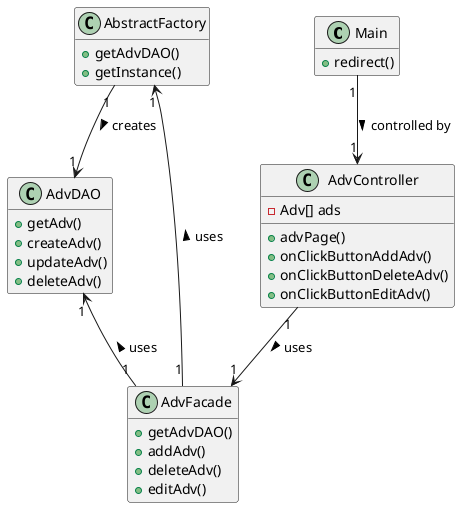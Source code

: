 @startuml

hide empty members

class "Main" as UI {
    +redirect()
}

class "AdvController" as Controller {
    -Adv[] ads
    +advPage()
    +onClickButtonAddAdv()
    +onClickButtonDeleteAdv()
    +onClickButtonEditAdv()
}

class "AdvFacade" as Facade {
    +getAdvDAO()
    +addAdv()
    +deleteAdv()
    +editAdv()
}

class "AdvDAO" as DAO {

    +getAdv()
    +createAdv()
    +updateAdv()
    +deleteAdv()

}

class AbstractFactory {
    +getAdvDAO()
    +getInstance()
}

UI       "1" -->  "1" Controller: > controlled by
Controller "1" -->  "1" Facade: > uses
Facade     "1" -u-> "1" AbstractFactory: > uses
AbstractFactory    "1" -->  "1" DAO: > creates
Facade     "1" -u-> "1" DAO: > uses



@enduml